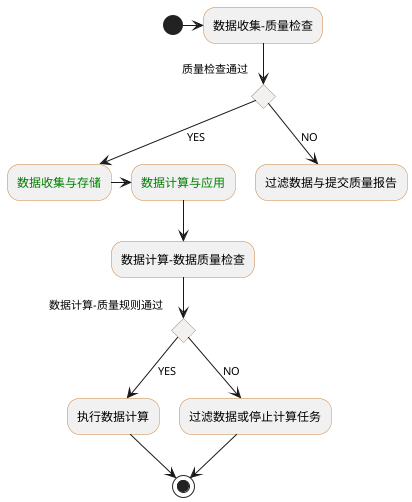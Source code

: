 @startuml

skinparam activity {
  BarColor SaddleBrown
  BorderColor Peru
  FontColor<< Begin >> green
}

(*)  -right-> "数据收集-质量检查" 
If "质量检查通过" then
--> [NO] "过滤数据与提交质量报告"
else
--> [YES] "数据收集与存储" << Begin >>
Endif
-right-> "数据计算与应用" << Begin >>
--> "数据计算-数据质量检查"
If "数据计算-质量规则通过" then
--> [YES] "执行数据计算"
-->(*)
else 
--> [NO] "过滤数据或停止计算任务"
Endif
-->(*)

@enduml